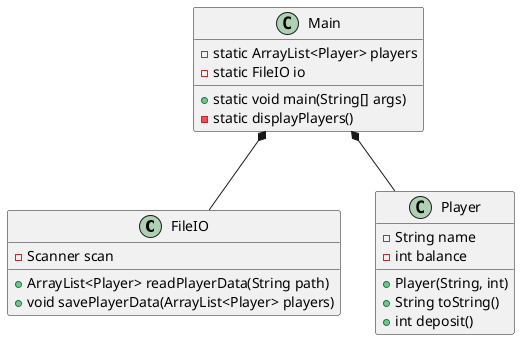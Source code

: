 @startuml
'DATA PERSISTENCE


class FileIO
class Player
class Main

Main *-- Player
Main *-- FileIO

class Main{
- static ArrayList<Player> players
- static FileIO io
+ static void main(String[] args)
- static displayPlayers()
}




 FileIO : - Scanner scan
 FileIO : + ArrayList<Player> readPlayerData(String path)
 FileIO : + void savePlayerData(ArrayList<Player> players)



Player  : - String name
Player  : - int balance
Player  : + Player(String, int)
Player  : + String toString()
Player  : + int deposit()


@enduml